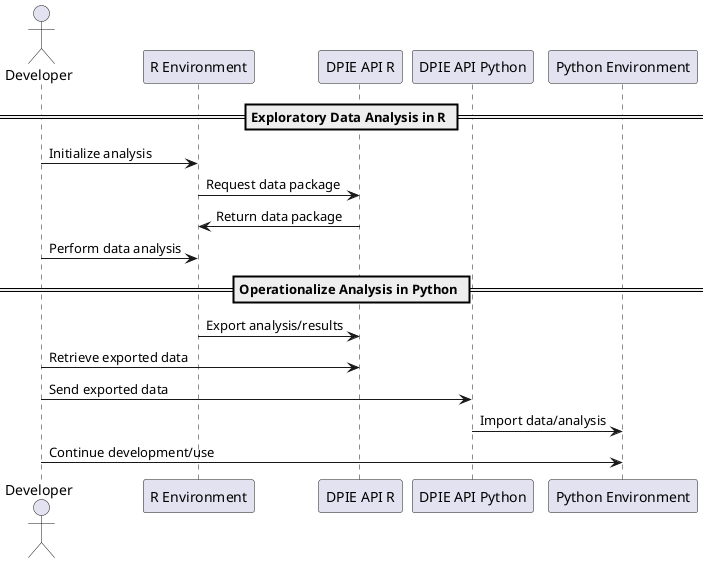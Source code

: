 @startuml
actor Developer

participant "R Environment" as R
participant "DPIE API R" as DPIE_R
participant "DPIE API Python" as DPIE_Python
participant "Python Environment" as Python

== Exploratory Data Analysis in R ==
Developer -> R: Initialize analysis
R -> DPIE_R: Request data package
DPIE_R -> R: Return data package
Developer -> R: Perform data analysis

== Operationalize Analysis in Python ==
R -> DPIE_R: Export analysis/results
Developer -> DPIE_R: Retrieve exported data
Developer -> DPIE_Python: Send exported data

DPIE_Python -> Python: Import data/analysis
Developer -> Python: Continue development/use

@enduml